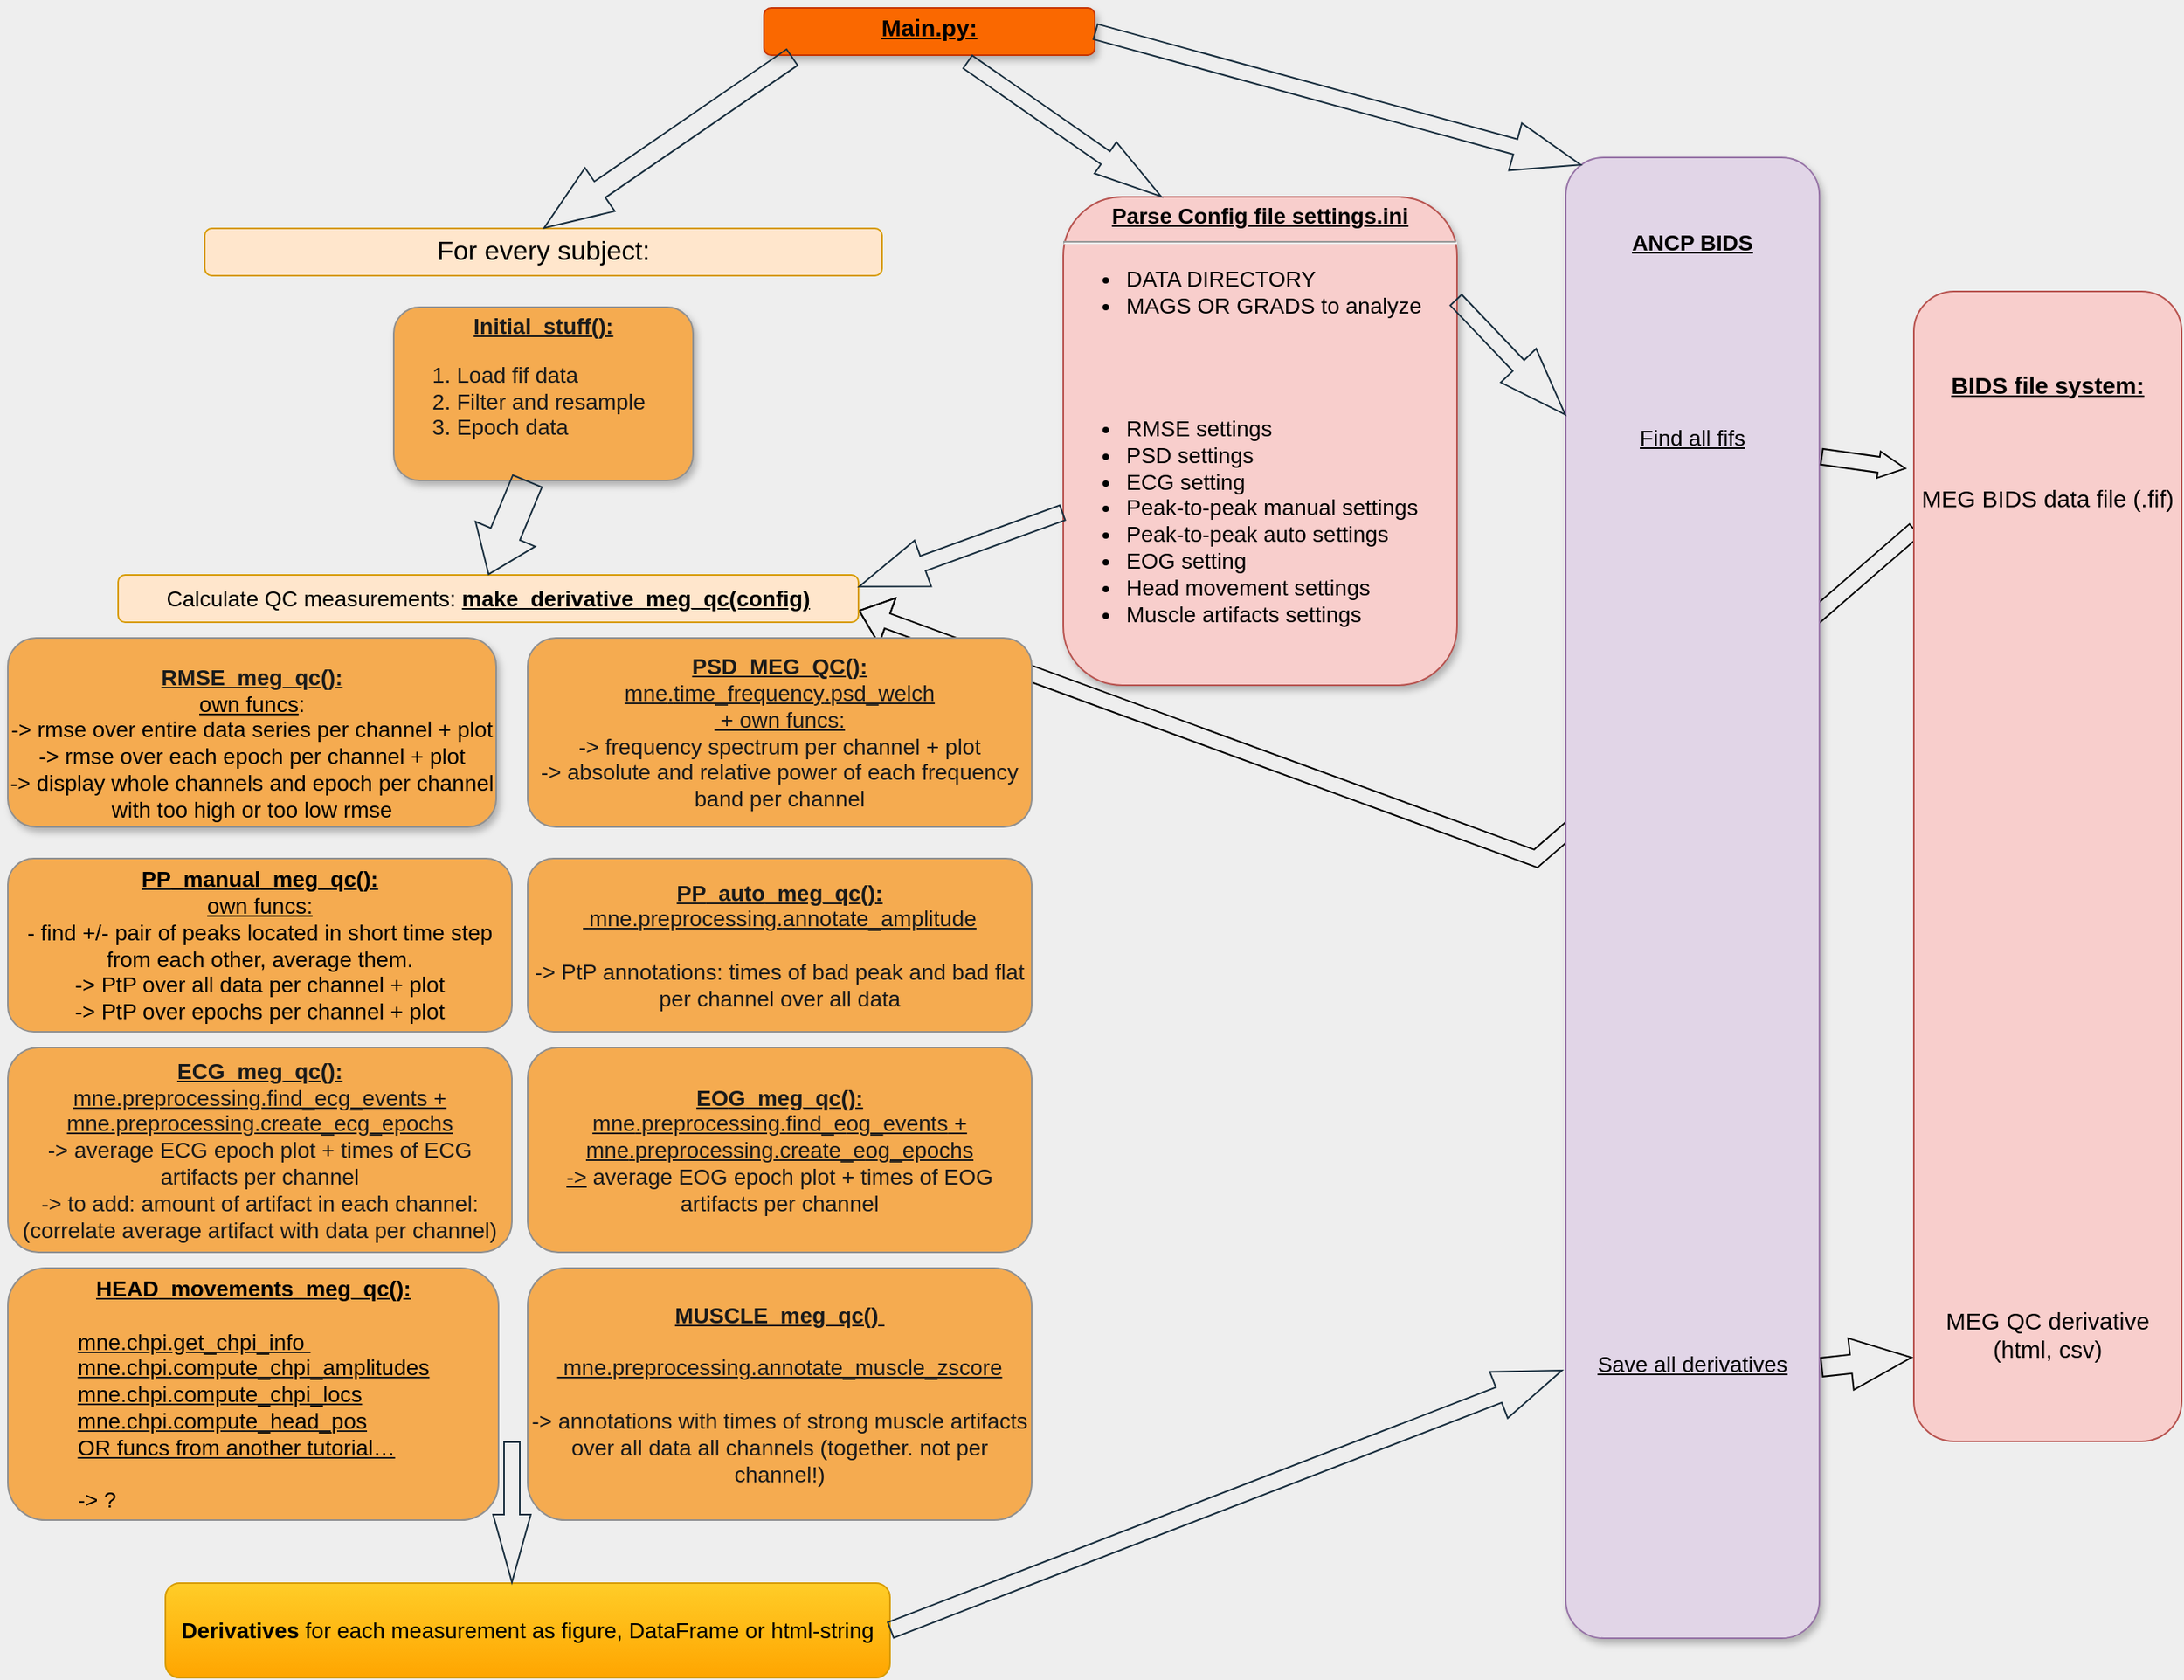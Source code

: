 <mxfile version="20.3.0" type="device"><diagram name="Page-1" id="efa7a0a1-bf9b-a30e-e6df-94a7791c09e9"><mxGraphModel dx="1892" dy="1344" grid="1" gridSize="10" guides="1" tooltips="1" connect="1" arrows="1" fold="1" page="1" pageScale="1" pageWidth="826" pageHeight="1169" background="#EEEEEE" math="0" shadow="0"><root><mxCell id="0"/><mxCell id="1" parent="0"/><mxCell id="_h7nuTouLIRpBs6cxOMZ-30" value="" style="shape=flexArrow;endArrow=classic;html=1;rounded=0;fontFamily=Helvetica;fontSize=15;fontColor=#1A1A1A;entryX=1;entryY=0.75;entryDx=0;entryDy=0;exitX=0.005;exitY=0.207;exitDx=0;exitDy=0;exitPerimeter=0;" parent="1" source="_h7nuTouLIRpBs6cxOMZ-25" target="jRPdb1CF7oaLhcxtsUkz-150" edge="1"><mxGeometry width="50" height="50" relative="1" as="geometry"><mxPoint x="1460" y="340" as="sourcePoint"/><mxPoint x="870" y="670" as="targetPoint"/><Array as="points"><mxPoint x="1220" y="560"/></Array></mxGeometry></mxCell><mxCell id="21" value="&lt;p style=&quot;margin: 4px 0px 0px; text-align: center; text-decoration: underline; font-size: 14px;&quot;&gt;&lt;b style=&quot;font-size: 14px;&quot;&gt;Initial_stuff():&lt;/b&gt;&lt;/p&gt;&lt;p style=&quot;margin: 4px 0px 0px; text-align: center; text-decoration: underline; font-size: 14px;&quot;&gt;&lt;/p&gt;&lt;ol style=&quot;font-size: 14px;&quot;&gt;&lt;li style=&quot;text-align: left; font-size: 14px;&quot;&gt;Load fif data&lt;/li&gt;&lt;li style=&quot;text-align: left; font-size: 14px;&quot;&gt;Filter and resample&lt;/li&gt;&lt;li style=&quot;text-align: left; font-size: 14px;&quot;&gt;Epoch data&lt;/li&gt;&lt;/ol&gt;&lt;p style=&quot;font-size: 14px;&quot;&gt;&lt;/p&gt;" style="verticalAlign=top;align=left;overflow=fill;fontSize=14;fontFamily=Helvetica;html=1;strokeColor=#909090;shadow=1;fillColor=#F5AB50;fontColor=#1A1A1A;rounded=1;" parent="1" vertex="1"><mxGeometry x="495" y="210" width="190" height="110" as="geometry"/></mxCell><mxCell id="23" value="&lt;p style=&quot;margin: 4px 0px 0px; text-align: center; text-decoration: underline; font-size: 14px;&quot;&gt;&lt;b style=&quot;font-size: 14px;&quot;&gt;&lt;font style=&quot;font-size: 14px;&quot;&gt;&lt;br style=&quot;font-size: 14px;&quot;&gt;&lt;/font&gt;&lt;/b&gt;&lt;/p&gt;&lt;p style=&quot;margin: 4px 0px 0px; text-align: center; text-decoration: underline; font-size: 14px;&quot;&gt;&lt;b style=&quot;font-size: 14px;&quot;&gt;&lt;font style=&quot;font-size: 14px;&quot;&gt;&lt;br style=&quot;font-size: 14px;&quot;&gt;&lt;/font&gt;&lt;/b&gt;&lt;/p&gt;&lt;p style=&quot;margin: 4px 0px 0px; text-align: center; text-decoration: underline; font-size: 14px;&quot;&gt;&lt;b style=&quot;font-size: 14px;&quot;&gt;&lt;font style=&quot;font-size: 14px;&quot;&gt;ANCP BIDS&lt;/font&gt;&lt;/b&gt;&lt;/p&gt;&lt;p style=&quot;margin: 4px 0px 0px; text-align: center; text-decoration: underline; font-size: 14px;&quot;&gt;&lt;span style=&quot;background-color: initial; text-align: left; font-size: 14px;&quot;&gt;&lt;br style=&quot;font-size: 14px;&quot;&gt;&lt;/span&gt;&lt;/p&gt;&lt;p style=&quot;margin: 4px 0px 0px; text-align: center; text-decoration: underline; font-size: 14px;&quot;&gt;&lt;span style=&quot;background-color: initial; text-align: left; font-size: 14px;&quot;&gt;&lt;br style=&quot;font-size: 14px;&quot;&gt;&lt;/span&gt;&lt;/p&gt;&lt;p style=&quot;margin: 4px 0px 0px; text-align: center; text-decoration: underline; font-size: 14px;&quot;&gt;&lt;span style=&quot;background-color: initial; text-align: left; font-size: 14px;&quot;&gt;&lt;br style=&quot;font-size: 14px;&quot;&gt;&lt;/span&gt;&lt;/p&gt;&lt;p style=&quot;margin: 4px 0px 0px; text-align: center; text-decoration: underline; font-size: 14px;&quot;&gt;&lt;span style=&quot;background-color: initial; text-align: left; font-size: 14px;&quot;&gt;&lt;br&gt;&lt;/span&gt;&lt;/p&gt;&lt;p style=&quot;margin: 4px 0px 0px; text-align: center; text-decoration: underline; font-size: 14px;&quot;&gt;&lt;span style=&quot;background-color: initial; text-align: left; font-size: 14px;&quot;&gt;&lt;br&gt;&lt;/span&gt;&lt;/p&gt;&lt;p style=&quot;margin: 4px 0px 0px; text-align: center; text-decoration: underline; font-size: 14px;&quot;&gt;&lt;span style=&quot;background-color: initial; text-align: left; font-size: 14px;&quot;&gt;&lt;font style=&quot;font-size: 14px;&quot;&gt;Find all fifs&lt;/font&gt;&lt;/span&gt;&lt;/p&gt;&lt;div style=&quot;font-size: 14px;&quot;&gt;&lt;font style=&quot;font-size: 14px;&quot;&gt;&lt;br style=&quot;font-size: 14px;&quot;&gt;&lt;/font&gt;&lt;/div&gt;&lt;div style=&quot;font-size: 14px;&quot;&gt;&lt;font style=&quot;font-size: 14px;&quot;&gt;&lt;br style=&quot;font-size: 14px;&quot;&gt;&lt;/font&gt;&lt;/div&gt;&lt;div style=&quot;font-size: 14px;&quot;&gt;&lt;font style=&quot;font-size: 14px;&quot;&gt;&lt;br style=&quot;font-size: 14px;&quot;&gt;&lt;/font&gt;&lt;/div&gt;&lt;div style=&quot;font-size: 14px;&quot;&gt;&lt;font style=&quot;font-size: 14px;&quot;&gt;&lt;br style=&quot;font-size: 14px;&quot;&gt;&lt;/font&gt;&lt;/div&gt;&lt;div style=&quot;font-size: 14px;&quot;&gt;&lt;font style=&quot;font-size: 14px;&quot;&gt;&lt;br style=&quot;font-size: 14px;&quot;&gt;&lt;/font&gt;&lt;/div&gt;&lt;div style=&quot;font-size: 14px;&quot;&gt;&lt;font style=&quot;font-size: 14px;&quot;&gt;&lt;br style=&quot;font-size: 14px;&quot;&gt;&lt;/font&gt;&lt;/div&gt;&lt;div style=&quot;font-size: 14px;&quot;&gt;&lt;font style=&quot;font-size: 14px;&quot;&gt;&lt;br style=&quot;font-size: 14px;&quot;&gt;&lt;/font&gt;&lt;/div&gt;&lt;div style=&quot;font-size: 14px;&quot;&gt;&lt;font style=&quot;font-size: 14px;&quot;&gt;&lt;br style=&quot;font-size: 14px;&quot;&gt;&lt;/font&gt;&lt;/div&gt;&lt;div style=&quot;font-size: 14px;&quot;&gt;&lt;font style=&quot;font-size: 14px;&quot;&gt;&lt;br style=&quot;font-size: 14px;&quot;&gt;&lt;/font&gt;&lt;/div&gt;&lt;div style=&quot;font-size: 14px;&quot;&gt;&lt;font style=&quot;font-size: 14px;&quot;&gt;&lt;br style=&quot;font-size: 14px;&quot;&gt;&lt;/font&gt;&lt;/div&gt;&lt;div style=&quot;font-size: 14px;&quot;&gt;&lt;font style=&quot;font-size: 14px;&quot;&gt;&lt;br style=&quot;font-size: 14px;&quot;&gt;&lt;/font&gt;&lt;/div&gt;&lt;div style=&quot;font-size: 14px;&quot;&gt;&lt;font style=&quot;font-size: 14px;&quot;&gt;&lt;br style=&quot;font-size: 14px;&quot;&gt;&lt;/font&gt;&lt;/div&gt;&lt;div style=&quot;font-size: 14px;&quot;&gt;&lt;font style=&quot;font-size: 14px;&quot;&gt;&lt;br style=&quot;font-size: 14px;&quot;&gt;&lt;/font&gt;&lt;/div&gt;&lt;div style=&quot;font-size: 14px;&quot;&gt;&lt;font style=&quot;font-size: 14px;&quot;&gt;&lt;br style=&quot;font-size: 14px;&quot;&gt;&lt;/font&gt;&lt;/div&gt;&lt;div style=&quot;font-size: 14px;&quot;&gt;&lt;font style=&quot;font-size: 14px;&quot;&gt;&lt;br style=&quot;font-size: 14px;&quot;&gt;&lt;/font&gt;&lt;/div&gt;&lt;div style=&quot;font-size: 14px;&quot;&gt;&lt;font style=&quot;font-size: 14px;&quot;&gt;&lt;br style=&quot;font-size: 14px;&quot;&gt;&lt;/font&gt;&lt;/div&gt;&lt;div style=&quot;font-size: 14px;&quot;&gt;&lt;font style=&quot;font-size: 14px;&quot;&gt;&lt;br style=&quot;font-size: 14px;&quot;&gt;&lt;/font&gt;&lt;/div&gt;&lt;div style=&quot;font-size: 14px;&quot;&gt;&lt;font style=&quot;font-size: 14px;&quot;&gt;&lt;br style=&quot;font-size: 14px;&quot;&gt;&lt;/font&gt;&lt;/div&gt;&lt;div style=&quot;font-size: 14px;&quot;&gt;&lt;font style=&quot;font-size: 14px;&quot;&gt;&lt;br style=&quot;font-size: 14px;&quot;&gt;&lt;/font&gt;&lt;/div&gt;&lt;div style=&quot;font-size: 14px;&quot;&gt;&lt;font style=&quot;font-size: 14px;&quot;&gt;&lt;br style=&quot;font-size: 14px;&quot;&gt;&lt;/font&gt;&lt;/div&gt;&lt;div style=&quot;font-size: 14px;&quot;&gt;&lt;font style=&quot;font-size: 14px;&quot;&gt;&lt;br style=&quot;font-size: 14px;&quot;&gt;&lt;/font&gt;&lt;/div&gt;&lt;div style=&quot;font-size: 14px;&quot;&gt;&lt;font style=&quot;font-size: 14px;&quot;&gt;&lt;br style=&quot;font-size: 14px;&quot;&gt;&lt;/font&gt;&lt;/div&gt;&lt;div style=&quot;font-size: 14px;&quot;&gt;&lt;font style=&quot;font-size: 14px;&quot;&gt;&lt;br style=&quot;font-size: 14px;&quot;&gt;&lt;/font&gt;&lt;/div&gt;&lt;div style=&quot;font-size: 14px;&quot;&gt;&lt;font style=&quot;font-size: 14px;&quot;&gt;&lt;br style=&quot;font-size: 14px;&quot;&gt;&lt;/font&gt;&lt;/div&gt;&lt;div style=&quot;font-size: 14px;&quot;&gt;&lt;font style=&quot;font-size: 14px;&quot;&gt;&lt;br style=&quot;font-size: 14px;&quot;&gt;&lt;/font&gt;&lt;/div&gt;&lt;div style=&quot;font-size: 14px;&quot;&gt;&lt;font style=&quot;font-size: 14px;&quot;&gt;&lt;br style=&quot;font-size: 14px;&quot;&gt;&lt;/font&gt;&lt;/div&gt;&lt;div style=&quot;font-size: 14px;&quot;&gt;&lt;font style=&quot;font-size: 14px;&quot;&gt;&lt;br style=&quot;font-size: 14px;&quot;&gt;&lt;/font&gt;&lt;/div&gt;&lt;div style=&quot;font-size: 14px;&quot;&gt;&lt;font style=&quot;font-size: 14px;&quot;&gt;&lt;br style=&quot;font-size: 14px;&quot;&gt;&lt;/font&gt;&lt;/div&gt;&lt;div style=&quot;font-size: 14px;&quot;&gt;&lt;font style=&quot;font-size: 14px;&quot;&gt;&lt;br style=&quot;font-size: 14px;&quot;&gt;&lt;/font&gt;&lt;/div&gt;&lt;div style=&quot;font-size: 14px;&quot;&gt;&lt;br&gt;&lt;/div&gt;&lt;div style=&quot;font-size: 14px;&quot;&gt;&lt;br&gt;&lt;/div&gt;&lt;div style=&quot;font-size: 14px;&quot;&gt;&lt;br style=&quot;font-size: 14px;&quot;&gt;&lt;/div&gt;&lt;div style=&quot;font-size: 14px;&quot;&gt;&lt;font style=&quot;font-size: 14px;&quot;&gt;&lt;br style=&quot;font-size: 14px;&quot;&gt;&lt;/font&gt;&lt;/div&gt;&lt;span style=&quot;font-size: 14px; background-color: initial;&quot;&gt;&lt;br style=&quot;font-size: 14px;&quot;&gt;&lt;div style=&quot;text-align: center; font-size: 14px;&quot;&gt;&lt;span style=&quot;background-color: initial; font-size: 14px;&quot;&gt;&lt;u style=&quot;font-size: 14px;&quot;&gt;Save all derivatives&lt;/u&gt;&lt;/span&gt;&lt;/div&gt;&lt;/span&gt;&lt;p style=&quot;font-size: 14px;&quot;&gt;&lt;/p&gt;" style="verticalAlign=top;align=left;overflow=fill;fontSize=14;fontFamily=Helvetica;html=1;strokeColor=#9673a6;shadow=1;fillColor=#e1d5e7;rounded=1;" parent="1" vertex="1"><mxGeometry x="1239" y="115" width="161.08" height="940" as="geometry"/></mxCell><mxCell id="24" value="&lt;br style=&quot;font-size: 14px;&quot;&gt;&lt;u style=&quot;font-weight: bold; font-size: 14px;&quot;&gt;RMSE_meg_qc():&lt;/u&gt;&lt;span style=&quot;font-size: 14px; color: rgb(0, 0, 0); font-family: Calibri, sans-serif; text-align: start; background-color: initial;&quot;&gt;&lt;br style=&quot;font-size: 14px;&quot;&gt;&lt;u style=&quot;font-size: 14px;&quot;&gt;own funcs&lt;/u&gt;:&lt;br style=&quot;font-size: 14px;&quot;&gt;-&amp;gt; rmse over entire data series per channel + plot&lt;br style=&quot;font-size: 14px;&quot;&gt;-&amp;gt; rmse over each epoch per channel + plot&lt;br style=&quot;font-size: 14px;&quot;&gt;-&amp;gt; display whole channels and epoch per channel &lt;br style=&quot;font-size: 14px;&quot;&gt;with too high or too low rmse&lt;br style=&quot;font-size: 14px;&quot;&gt;&lt;br style=&quot;font-size: 14px;&quot;&gt;&lt;br style=&quot;font-size: 14px;&quot;&gt;&lt;br style=&quot;font-size: 14px;&quot;&gt;&lt;/span&gt;" style="verticalAlign=top;align=center;overflow=fill;fontSize=14;fontFamily=Helvetica;html=1;strokeColor=#909090;shadow=1;fillColor=#F5AB50;fontColor=#1A1A1A;rounded=1;" parent="1" vertex="1"><mxGeometry x="250" y="420" width="310" height="120" as="geometry"/></mxCell><mxCell id="25" value="&lt;p style=&quot;margin: 4px 0px 0px; text-align: center; text-decoration: underline; font-size: 15px;&quot;&gt;&lt;b style=&quot;font-size: 15px;&quot;&gt;Main.py:&lt;/b&gt;&lt;/p&gt;&lt;hr style=&quot;font-size: 15px;&quot;&gt;&lt;p style=&quot;margin: 0px 0px 0px 8px; font-size: 15px;&quot;&gt;&lt;br style=&quot;font-size: 15px;&quot;&gt;&lt;/p&gt;" style="verticalAlign=top;align=left;overflow=fill;fontSize=15;fontFamily=Helvetica;html=1;strokeColor=#C73500;shadow=1;fillColor=#fa6800;fontColor=#000000;rounded=1;" parent="1" vertex="1"><mxGeometry x="730" y="20" width="210" height="30" as="geometry"/></mxCell><mxCell id="jRPdb1CF7oaLhcxtsUkz-114" value="&lt;p style=&quot;margin: 4px 0px 0px; text-align: center; text-decoration: underline; font-size: 14px;&quot;&gt;&lt;b style=&quot;font-size: 14px;&quot;&gt;Parse Config file settings.ini&lt;/b&gt;&lt;/p&gt;&lt;hr style=&quot;font-size: 14px;&quot;&gt;&lt;p style=&quot;margin: 0px 0px 0px 8px; font-size: 14px;&quot;&gt;&lt;/p&gt;&lt;ul style=&quot;font-size: 14px;&quot;&gt;&lt;li style=&quot;font-size: 14px;&quot;&gt;DATA DIRECTORY&amp;nbsp;&lt;/li&gt;&lt;li style=&quot;font-size: 14px;&quot;&gt;MAGS OR GRADS to analyze&lt;/li&gt;&lt;/ul&gt;&lt;div style=&quot;font-size: 14px;&quot;&gt;&lt;br style=&quot;font-size: 14px;&quot;&gt;&lt;/div&gt;&lt;div style=&quot;font-size: 14px;&quot;&gt;&lt;br style=&quot;font-size: 14px;&quot;&gt;&lt;/div&gt;&lt;ul style=&quot;font-size: 14px;&quot;&gt;&lt;li style=&quot;font-size: 14px;&quot;&gt;RMSE settings&lt;/li&gt;&lt;li style=&quot;font-size: 14px;&quot;&gt;PSD settings&lt;/li&gt;&lt;li style=&quot;font-size: 14px;&quot;&gt;ECG setting&lt;/li&gt;&lt;li style=&quot;font-size: 14px;&quot;&gt;Peak-to-peak manual settings&lt;/li&gt;&lt;li style=&quot;font-size: 14px;&quot;&gt;Peak-to-peak auto settings&lt;/li&gt;&lt;li style=&quot;font-size: 14px;&quot;&gt;EOG setting&lt;/li&gt;&lt;li style=&quot;font-size: 14px;&quot;&gt;Head movement settings&lt;/li&gt;&lt;li style=&quot;font-size: 14px;&quot;&gt;Muscle artifacts settings&lt;/li&gt;&lt;/ul&gt;&lt;p style=&quot;font-size: 14px;&quot;&gt;&lt;/p&gt;" style="verticalAlign=top;align=left;overflow=fill;fontSize=14;fontFamily=Helvetica;html=1;strokeColor=#b85450;shadow=1;fillColor=#f8cecc;rounded=1;" parent="1" vertex="1"><mxGeometry x="920" y="140" width="250" height="310" as="geometry"/></mxCell><mxCell id="jRPdb1CF7oaLhcxtsUkz-131" value="For every subject:" style="rounded=1;whiteSpace=wrap;html=1;strokeColor=#d79b00;fontSize=17;fillColor=#ffe6cc;" parent="1" vertex="1"><mxGeometry x="375" y="160" width="430" height="30" as="geometry"/></mxCell><mxCell id="jRPdb1CF7oaLhcxtsUkz-134" value="&lt;font style=&quot;font-size: 14px;&quot;&gt;&lt;b style=&quot;text-align: start;&quot;&gt;&lt;u style=&quot;&quot;&gt;PSD_MEG_QC():&lt;/u&gt;&lt;/b&gt;&lt;span style=&quot;text-align: start;&quot;&gt;&lt;br style=&quot;&quot;&gt;&lt;/span&gt;&lt;u&gt;&lt;span style=&quot;text-align: start;&quot;&gt;mne&lt;/span&gt;&lt;span style=&quot;text-align: start;&quot;&gt;.&lt;/span&gt;&lt;span style=&quot;text-align: start;&quot;&gt;time_frequency&lt;/span&gt;&lt;span style=&quot;text-align: start;&quot; lang=&quot;EN-US&quot;&gt;.&lt;/span&gt;&lt;span style=&quot;text-align: start;&quot;&gt;psd_welch&lt;br&gt;&lt;/span&gt;&lt;span style=&quot;text-align: start;&quot; lang=&quot;EN-US&quot;&gt;&amp;nbsp;+ own funcs:&lt;/span&gt;&lt;/u&gt;&lt;font style=&quot;font-size: 14px;&quot;&gt;&lt;span style=&quot;text-align: start;&quot; lang=&quot;EN-US&quot;&gt;&lt;br&gt;-&amp;gt; frequency spectrum per channel + plot&lt;br&gt;-&amp;gt; absolute and relative power of each frequency band per channel&lt;br&gt;&lt;/span&gt;&lt;/font&gt;&lt;/font&gt;&lt;span style=&quot;color: rgb(0, 0, 0); font-size: 14px; text-align: start;&quot;&gt;&lt;/span&gt;" style="rounded=1;whiteSpace=wrap;html=1;strokeColor=#909090;fontSize=14;fontColor=#1A1A1A;fillColor=#F5AB50;" parent="1" vertex="1"><mxGeometry x="580" y="420" width="320" height="120" as="geometry"/></mxCell><mxCell id="jRPdb1CF7oaLhcxtsUkz-135" value="&lt;b&gt;&lt;u&gt;&lt;span style=&quot;color: rgb(0, 0, 0); text-align: start; font-size: 14px;&quot; lang=&quot;EN-US&quot;&gt;PP&lt;/span&gt;&lt;span style=&quot;color: rgb(0, 0, 0); text-align: start; font-size: 14px;&quot;&gt;_manual&lt;/span&gt;&lt;span style=&quot;color: rgb(0, 0, 0); text-align: start; font-size: 14px;&quot; lang=&quot;EN-US&quot;&gt;_meg_qc():&lt;/span&gt;&lt;/u&gt;&lt;/b&gt;&lt;span style=&quot;color: rgb(0, 0, 0); text-align: start; font-size: 14px;&quot;&gt;&lt;br style=&quot;font-size: 14px;&quot;&gt;&lt;/span&gt;&lt;span style=&quot;color: rgb(0, 0, 0); text-align: start; font-size: 14px;&quot; lang=&quot;EN-US&quot;&gt;&lt;u&gt;own funcs:&lt;/u&gt;&lt;br&gt;- find +/- pair of peaks located in short time step from each other, average them. &lt;br&gt;-&amp;gt; PtP over all data per channel + plot&lt;br&gt;-&amp;gt; PtP over epochs per channel + plot&lt;br&gt;&lt;/span&gt;&lt;span style=&quot;color: rgb(0, 0, 0); font-size: 14px; text-align: start;&quot;&gt;&lt;/span&gt;" style="rounded=1;whiteSpace=wrap;html=1;strokeColor=#909090;fontSize=14;fontColor=#1A1A1A;fillColor=#F5AB50;fontFamily=Helvetica;" parent="1" vertex="1"><mxGeometry x="250" y="560" width="320" height="110" as="geometry"/></mxCell><mxCell id="jRPdb1CF7oaLhcxtsUkz-136" value="&lt;b style=&quot;font-size: 14px;&quot;&gt;&lt;u style=&quot;font-size: 14px;&quot;&gt;&lt;span style=&quot;text-align: start; font-size: 14px;&quot; lang=&quot;EN-US&quot;&gt;PP&lt;/span&gt;&lt;span style=&quot;text-align: start; font-size: 14px;&quot;&gt;_auto&lt;/span&gt;&lt;/u&gt;&lt;/b&gt;&lt;span style=&quot;text-align: start; font-size: 14px;&quot; lang=&quot;EN-US&quot;&gt;&lt;b style=&quot;font-size: 14px;&quot;&gt;&lt;u style=&quot;font-size: 14px;&quot;&gt;_meg_qc():&lt;/u&gt;&lt;/b&gt;&lt;br style=&quot;font-size: 14px;&quot;&gt;&lt;/span&gt;&lt;span style=&quot;text-decoration-line: underline; text-align: start; font-size: 14px;&quot; lang=&quot;EN-US&quot;&gt;&amp;nbsp;&lt;/span&gt;&lt;span style=&quot;text-decoration-line: underline; text-align: start; font-size: 14px;&quot;&gt;mne&lt;/span&gt;&lt;span style=&quot;text-decoration-line: underline; text-align: start; font-size: 14px;&quot;&gt;.&lt;/span&gt;&lt;span style=&quot;text-decoration-line: underline; text-align: start; font-size: 14px;&quot;&gt;preprocessing&lt;/span&gt;&lt;span style=&quot;text-decoration-line: underline; text-align: start; font-size: 14px;&quot;&gt;.&lt;/span&gt;&lt;span style=&quot;text-align: start; font-size: 14px;&quot;&gt;&lt;u style=&quot;font-size: 14px;&quot;&gt;annotate_amplitude&lt;br&gt;&lt;/u&gt;&lt;br style=&quot;font-size: 14px;&quot;&gt;-&amp;gt; PtP annotations: times of bad peak and bad flat per channel over all data&lt;br style=&quot;font-size: 14px;&quot;&gt;&lt;/span&gt;&lt;span style=&quot;color: rgb(0, 0, 0); font-size: 14px; text-align: start;&quot;&gt;&lt;/span&gt;" style="rounded=1;whiteSpace=wrap;html=1;strokeColor=#909090;fontSize=14;fontColor=#1A1A1A;fillColor=#F5AB50;fontFamily=Helvetica;" parent="1" vertex="1"><mxGeometry x="580" y="560" width="320" height="110" as="geometry"/></mxCell><mxCell id="jRPdb1CF7oaLhcxtsUkz-137" value="&lt;b style=&quot;text-decoration-line: underline;&quot;&gt;ECG_meg_qc():&lt;/b&gt;&lt;u&gt; mne.preprocessing.find_ecg_events + mne.preprocessing.create_ecg_epochs&lt;/u&gt;&lt;br&gt;-&amp;gt; average ECG epoch plot + times of ECG artifacts per channel&lt;br&gt;-&amp;gt; to add: amount of artifact in each channel: (correlate average artifact with data per channel)&lt;br&gt;" style="rounded=1;whiteSpace=wrap;html=1;strokeColor=#909090;fontSize=14;fontColor=#1A1A1A;fillColor=#F5AB50;" parent="1" vertex="1"><mxGeometry x="250" y="680" width="320" height="130" as="geometry"/></mxCell><mxCell id="jRPdb1CF7oaLhcxtsUkz-138" value="&lt;u style=&quot;font-size: 14px;&quot;&gt;&lt;span style=&quot;font-weight: bold; text-align: start; font-size: 14px;&quot;&gt;E&lt;/span&gt;&lt;span style=&quot;font-weight: bold; text-align: start; font-size: 14px;&quot; lang=&quot;EN-US&quot;&gt;O&lt;/span&gt;&lt;span style=&quot;font-weight: bold; text-align: start; font-size: 14px;&quot;&gt;G&lt;/span&gt;&lt;span style=&quot;text-align: start; font-size: 14px;&quot; lang=&quot;EN-US&quot;&gt;&lt;font style=&quot;font-size: 14px;&quot;&gt;&lt;b style=&quot;font-size: 14px;&quot;&gt;_meg_qc():&lt;br style=&quot;font-size: 14px;&quot;&gt;&lt;/b&gt;&lt;/font&gt;&lt;/span&gt;&lt;span style=&quot;text-align: start; font-size: 14px;&quot;&gt;mne&lt;/span&gt;&lt;span style=&quot;text-align: start; font-size: 14px;&quot;&gt;.&lt;/span&gt;&lt;span style=&quot;text-align: start; font-size: 14px;&quot;&gt;preprocessing&lt;/span&gt;&lt;span style=&quot;text-align: start; font-size: 14px;&quot;&gt;.&lt;/span&gt;&lt;span style=&quot;text-align: start; font-size: 14px;&quot;&gt;find_e&lt;/span&gt;&lt;span style=&quot;text-align: start; font-size: 14px;&quot; lang=&quot;EN-US&quot;&gt;o&lt;/span&gt;&lt;span style=&quot;text-align: start; font-size: 14px;&quot;&gt;g_events&lt;/span&gt;&lt;span style=&quot;text-align: start; font-size: 14px;&quot; lang=&quot;EN-US&quot;&gt; + &lt;/span&gt;&lt;span style=&quot;text-align: start; font-size: 14px;&quot;&gt;mne&lt;/span&gt;&lt;span style=&quot;text-align: start; font-size: 14px;&quot;&gt;.&lt;/span&gt;&lt;span style=&quot;text-align: start; font-size: 14px;&quot;&gt;preprocessing&lt;/span&gt;&lt;span style=&quot;text-align: start; font-size: 14px;&quot;&gt;.&lt;/span&gt;&lt;span style=&quot;text-align: start; font-size: 14px;&quot;&gt;create_e&lt;/span&gt;&lt;span style=&quot;text-align: start; font-size: 14px;&quot; lang=&quot;EN-US&quot;&gt;o&lt;/span&gt;&lt;span style=&quot;text-align: start; font-size: 14px;&quot;&gt;g_epochs&lt;br&gt;-&amp;gt;&lt;/span&gt;&lt;/u&gt;&amp;nbsp;average EOG epoch plot + times of EOG artifacts per channel&lt;u style=&quot;font-size: 14px;&quot;&gt;&lt;span style=&quot;text-align: start; font-size: 14px;&quot;&gt;&lt;br&gt;&lt;/span&gt;&lt;/u&gt;&lt;span style=&quot;color: rgb(0, 0, 0); font-size: 14px; text-align: start;&quot;&gt;&lt;/span&gt;" style="rounded=1;whiteSpace=wrap;html=1;strokeColor=#909090;fontSize=14;fontColor=#1A1A1A;fillColor=#F5AB50;fontFamily=Helvetica;" parent="1" vertex="1"><mxGeometry x="580" y="680" width="320" height="130" as="geometry"/></mxCell><mxCell id="jRPdb1CF7oaLhcxtsUkz-139" value="&lt;span style=&quot;font-size: 14px;&quot;&gt;&lt;b style=&quot;text-decoration-line: underline; font-size: 14px;&quot;&gt;&lt;span style=&quot;color: rgb(0, 0, 0); text-align: start; font-size: 14px; font-family: Calibri, sans-serif;&quot; lang=&quot;EN-US&quot;&gt;HEAD&lt;/span&gt;&lt;span style=&quot;color: rgb(0, 0, 0); text-align: start; font-size: 14px; font-family: Calibri, sans-serif;&quot;&gt;_movements&lt;/span&gt;&lt;span style=&quot;color: rgb(0, 0, 0); text-align: start; font-size: 14px; font-family: Calibri, sans-serif;&quot; lang=&quot;EN-US&quot;&gt;_meg_qc():&lt;/span&gt;&lt;/b&gt;&lt;span style=&quot;text-align: start; font-size: 14px;&quot;&gt;&lt;br style=&quot;font-size: 14px;&quot;&gt;&lt;br style=&quot;font-size: 14px;&quot;&gt;&lt;div style=&quot;text-decoration-line: underline; font-size: 14px;&quot;&gt;&lt;font face=&quot;Calibri, sans-serif&quot; color=&quot;#000000&quot; style=&quot;font-size: 14px;&quot;&gt;&lt;span style=&quot;font-size: 14px;&quot;&gt;mne.chpi.get_chpi_info&amp;nbsp;&lt;/span&gt;&lt;/font&gt;&lt;/div&gt;&lt;div style=&quot;text-decoration-line: underline; font-size: 14px;&quot;&gt;&lt;font face=&quot;Calibri, sans-serif&quot; color=&quot;#000000&quot; style=&quot;font-size: 14px;&quot;&gt;&lt;span style=&quot;font-size: 14px;&quot;&gt;mne.chpi.compute_chpi_amplitudes&lt;/span&gt;&lt;/font&gt;&lt;/div&gt;&lt;div style=&quot;text-decoration-line: underline; font-size: 14px;&quot;&gt;&lt;font face=&quot;Calibri, sans-serif&quot; color=&quot;#000000&quot; style=&quot;font-size: 14px;&quot;&gt;&lt;span style=&quot;font-size: 14px;&quot;&gt;mne.chpi.compute_chpi_locs&lt;/span&gt;&lt;/font&gt;&lt;/div&gt;&lt;div style=&quot;text-decoration-line: underline; font-size: 14px;&quot;&gt;&lt;font face=&quot;Calibri, sans-serif&quot; color=&quot;#000000&quot; style=&quot;font-size: 14px;&quot;&gt;&lt;span style=&quot;font-size: 14px;&quot;&gt;mne.chpi.compute_head_pos&lt;/span&gt;&lt;/font&gt;&lt;/div&gt;&lt;div style=&quot;text-decoration-line: underline; font-size: 14px;&quot;&gt;&lt;font face=&quot;Calibri, sans-serif&quot; color=&quot;#000000&quot; style=&quot;font-size: 14px;&quot;&gt;&lt;span style=&quot;font-size: 14px;&quot;&gt;OR funcs from another tutorial…&lt;/span&gt;&lt;/font&gt;&lt;/div&gt;&lt;div style=&quot;text-decoration-line: underline; font-size: 14px;&quot;&gt;&lt;font face=&quot;Calibri, sans-serif&quot; color=&quot;#000000&quot; style=&quot;font-size: 14px;&quot;&gt;&lt;span style=&quot;font-size: 14px;&quot;&gt;&lt;br&gt;&lt;/span&gt;&lt;/font&gt;&lt;/div&gt;&lt;div style=&quot;font-size: 14px;&quot;&gt;&lt;font style=&quot;&quot; face=&quot;Calibri, sans-serif&quot; color=&quot;#000000&quot;&gt;-&amp;gt; ?&lt;/font&gt;&lt;/div&gt;&lt;/span&gt;&lt;span style=&quot;color: rgb(0, 0, 0); font-size: 14px; text-align: start;&quot;&gt;&lt;/span&gt;&lt;/span&gt;" style="rounded=1;whiteSpace=wrap;html=1;strokeColor=#909090;fontSize=14;fontColor=#1A1A1A;fillColor=#F5AB50;" parent="1" vertex="1"><mxGeometry x="250" y="820" width="311.5" height="160" as="geometry"/></mxCell><mxCell id="jRPdb1CF7oaLhcxtsUkz-140" value="&lt;span style=&quot;font-size: 14px;&quot;&gt;&lt;b style=&quot;text-decoration-line: underline; font-size: 14px;&quot;&gt;MUSCLE_meg_qc()&amp;nbsp;&lt;/b&gt;&lt;br style=&quot;font-size: 14px;&quot;&gt;&lt;br style=&quot;font-size: 14px;&quot;&gt;&lt;u&gt;&amp;nbsp;mne.preprocessing.annotate_muscle_zscore&lt;/u&gt;&lt;br&gt;&lt;br&gt;-&amp;gt; annotations with times of strong muscle artifacts over all data all channels (together. not per channel!)&lt;br&gt;&lt;/span&gt;" style="rounded=1;whiteSpace=wrap;html=1;strokeColor=#909090;fontSize=14;fontColor=#1A1A1A;fillColor=#F5AB50;" parent="1" vertex="1"><mxGeometry x="580" y="820" width="320" height="160" as="geometry"/></mxCell><mxCell id="jRPdb1CF7oaLhcxtsUkz-141" value="&lt;span&gt;&lt;b&gt;Derivatives&lt;/b&gt; for each measurement as figure, DataFrame or html-string&lt;/span&gt;" style="rounded=1;whiteSpace=wrap;html=1;strokeColor=#d79b00;fontSize=14;fillColor=#ffcd28;gradientColor=#ffa500;fontStyle=0" parent="1" vertex="1"><mxGeometry x="350" y="1020" width="460" height="60" as="geometry"/></mxCell><mxCell id="jRPdb1CF7oaLhcxtsUkz-142" value="" style="shape=flexArrow;endArrow=classic;html=1;rounded=0;strokeColor=#182E3E;fontSize=14;fontColor=#1A1A1A;startSize=14;endSize=14;curved=1;width=10.476;entryX=-0.012;entryY=0.819;entryDx=0;entryDy=0;entryPerimeter=0;exitX=1;exitY=0.5;exitDx=0;exitDy=0;" parent="1" source="jRPdb1CF7oaLhcxtsUkz-141" target="23" edge="1"><mxGeometry width="50" height="50" relative="1" as="geometry"><mxPoint x="740" y="1090" as="sourcePoint"/><mxPoint x="1010" y="1030" as="targetPoint"/></mxGeometry></mxCell><mxCell id="jRPdb1CF7oaLhcxtsUkz-143" value="" style="shape=flexArrow;endArrow=classic;html=1;rounded=0;strokeColor=#182E3E;fontSize=14;fontColor=#1A1A1A;startSize=14;endSize=14;curved=1;entryX=0;entryY=0.174;entryDx=0;entryDy=0;entryPerimeter=0;exitX=0.996;exitY=0.21;exitDx=0;exitDy=0;exitPerimeter=0;" parent="1" source="jRPdb1CF7oaLhcxtsUkz-114" target="23" edge="1"><mxGeometry width="50" height="50" relative="1" as="geometry"><mxPoint x="1180" y="220" as="sourcePoint"/><mxPoint x="1230" y="240" as="targetPoint"/></mxGeometry></mxCell><mxCell id="jRPdb1CF7oaLhcxtsUkz-144" value="" style="shape=flexArrow;endArrow=classic;html=1;rounded=0;strokeColor=#182E3E;fontSize=14;fontColor=#1A1A1A;startSize=14;endSize=14;curved=1;entryX=0.25;entryY=0;entryDx=0;entryDy=0;endWidth=13.333;exitX=0.614;exitY=1.133;exitDx=0;exitDy=0;exitPerimeter=0;" parent="1" source="25" target="jRPdb1CF7oaLhcxtsUkz-114" edge="1"><mxGeometry width="50" height="50" relative="1" as="geometry"><mxPoint x="490" y="40" as="sourcePoint"/><mxPoint x="530" y="230" as="targetPoint"/><Array as="points"/></mxGeometry></mxCell><mxCell id="jRPdb1CF7oaLhcxtsUkz-147" value="" style="shape=flexArrow;endArrow=classic;html=1;rounded=0;strokeColor=#182E3E;fontSize=14;fontColor=#1A1A1A;startSize=14;endSize=14;curved=1;width=12.381;exitX=0.087;exitY=1.036;exitDx=0;exitDy=0;exitPerimeter=0;entryX=0.5;entryY=0;entryDx=0;entryDy=0;" parent="1" source="25" target="jRPdb1CF7oaLhcxtsUkz-131" edge="1"><mxGeometry width="50" height="50" relative="1" as="geometry"><mxPoint x="590" y="50" as="sourcePoint"/><mxPoint x="590" y="150" as="targetPoint"/></mxGeometry></mxCell><mxCell id="jRPdb1CF7oaLhcxtsUkz-150" value="&lt;font style=&quot;font-size: 14px;&quot;&gt;Calculate QC measurements:&amp;nbsp;&lt;u&gt;&lt;b&gt;make_derivative_meg_qc(config)&lt;/b&gt;&lt;/u&gt;&lt;/font&gt;" style="rounded=1;whiteSpace=wrap;html=1;strokeColor=#d79b00;fontSize=14;fillColor=#ffe6cc;" parent="1" vertex="1"><mxGeometry x="320" y="380" width="470" height="30" as="geometry"/></mxCell><mxCell id="jRPdb1CF7oaLhcxtsUkz-151" value="" style="shape=flexArrow;endArrow=classic;html=1;rounded=0;strokeColor=#182E3E;fontSize=14;fontColor=#FFFFFF;startSize=14;endSize=8.876;curved=1;width=20;entryX=0.5;entryY=0;entryDx=0;entryDy=0;" parent="1" target="jRPdb1CF7oaLhcxtsUkz-150" edge="1"><mxGeometry width="50" height="50" relative="1" as="geometry"><mxPoint x="580" y="320" as="sourcePoint"/><mxPoint x="580" y="370" as="targetPoint"/></mxGeometry></mxCell><mxCell id="jRPdb1CF7oaLhcxtsUkz-152" value="" style="shape=flexArrow;endArrow=classic;html=1;rounded=0;strokeColor=#182E3E;fontSize=14;fontColor=#FFFFFF;startSize=14;endSize=14;curved=1;endWidth=12.941;" parent="1" edge="1"><mxGeometry width="50" height="50" relative="1" as="geometry"><mxPoint x="570" y="930" as="sourcePoint"/><mxPoint x="570" y="1020" as="targetPoint"/></mxGeometry></mxCell><mxCell id="jRPdb1CF7oaLhcxtsUkz-154" value="" style="shape=flexArrow;endArrow=classic;html=1;rounded=0;strokeColor=#182E3E;fontSize=14;fontColor=#FFFFFF;startSize=14;endSize=14;curved=1;entryX=1;entryY=0.25;entryDx=0;entryDy=0;" parent="1" source="jRPdb1CF7oaLhcxtsUkz-114" target="jRPdb1CF7oaLhcxtsUkz-150" edge="1"><mxGeometry width="50" height="50" relative="1" as="geometry"><mxPoint x="350" y="460" as="sourcePoint"/><mxPoint x="410" y="410" as="targetPoint"/><Array as="points"/></mxGeometry></mxCell><mxCell id="jRPdb1CF7oaLhcxtsUkz-155" value="" style="shape=flexArrow;endArrow=classic;html=1;rounded=0;strokeColor=#182E3E;fontSize=14;fontColor=#FFFFFF;startSize=14;endSize=14;curved=1;entryX=0.062;entryY=0.005;entryDx=0;entryDy=0;exitX=1;exitY=0.5;exitDx=0;exitDy=0;entryPerimeter=0;" parent="1" source="25" target="23" edge="1"><mxGeometry width="50" height="50" relative="1" as="geometry"><mxPoint x="710" y="30" as="sourcePoint"/><mxPoint x="1110" y="230" as="targetPoint"/></mxGeometry></mxCell><mxCell id="_h7nuTouLIRpBs6cxOMZ-25" value="&lt;u&gt;&lt;b&gt;BIDS file system:&lt;br&gt;&lt;/b&gt;&lt;/u&gt;&lt;br&gt;&lt;br&gt;&lt;br&gt;MEG BIDS data file (.fif)&lt;br&gt;&lt;br&gt;&lt;br&gt;&lt;br&gt;&lt;br&gt;&lt;br&gt;&lt;br&gt;&lt;br&gt;&lt;br&gt;&lt;br&gt;&lt;br&gt;&lt;br&gt;&lt;br&gt;&lt;br&gt;&lt;br&gt;&lt;br&gt;&lt;br&gt;&lt;br&gt;&lt;br&gt;&lt;br&gt;&lt;br&gt;&lt;br&gt;&lt;br&gt;&lt;br&gt;&lt;br&gt;&lt;br&gt;&lt;br&gt;&lt;br&gt;&lt;br&gt;MEG QC derivative &lt;br&gt;(html, csv)" style="rounded=1;whiteSpace=wrap;html=1;labelBackgroundColor=none;fontFamily=Helvetica;fontSize=15;fillColor=#f8cecc;strokeColor=#b85450;" parent="1" vertex="1"><mxGeometry x="1460" y="200" width="170" height="730" as="geometry"/></mxCell><mxCell id="_h7nuTouLIRpBs6cxOMZ-27" value="" style="shape=flexArrow;endArrow=classic;html=1;rounded=0;fontFamily=Helvetica;fontSize=15;fontColor=#1A1A1A;entryX=-0.029;entryY=0.154;entryDx=0;entryDy=0;entryPerimeter=0;exitX=1.006;exitY=0.202;exitDx=0;exitDy=0;exitPerimeter=0;endWidth=6;endSize=5.34;" parent="1" source="23" target="_h7nuTouLIRpBs6cxOMZ-25" edge="1"><mxGeometry width="50" height="50" relative="1" as="geometry"><mxPoint x="1180" y="190" as="sourcePoint"/><mxPoint x="720" y="550" as="targetPoint"/></mxGeometry></mxCell><mxCell id="_h7nuTouLIRpBs6cxOMZ-29" value="" style="shape=flexArrow;endArrow=classic;html=1;rounded=0;fontFamily=Helvetica;fontSize=15;fontColor=#1A1A1A;entryX=-0.006;entryY=0.927;entryDx=0;entryDy=0;width=12;endSize=12.54;entryPerimeter=0;exitX=1.006;exitY=0.817;exitDx=0;exitDy=0;exitPerimeter=0;" parent="1" source="23" target="_h7nuTouLIRpBs6cxOMZ-25" edge="1"><mxGeometry width="50" height="50" relative="1" as="geometry"><mxPoint x="1180" y="1010" as="sourcePoint"/><mxPoint x="720" y="550" as="targetPoint"/></mxGeometry></mxCell></root></mxGraphModel></diagram></mxfile>
